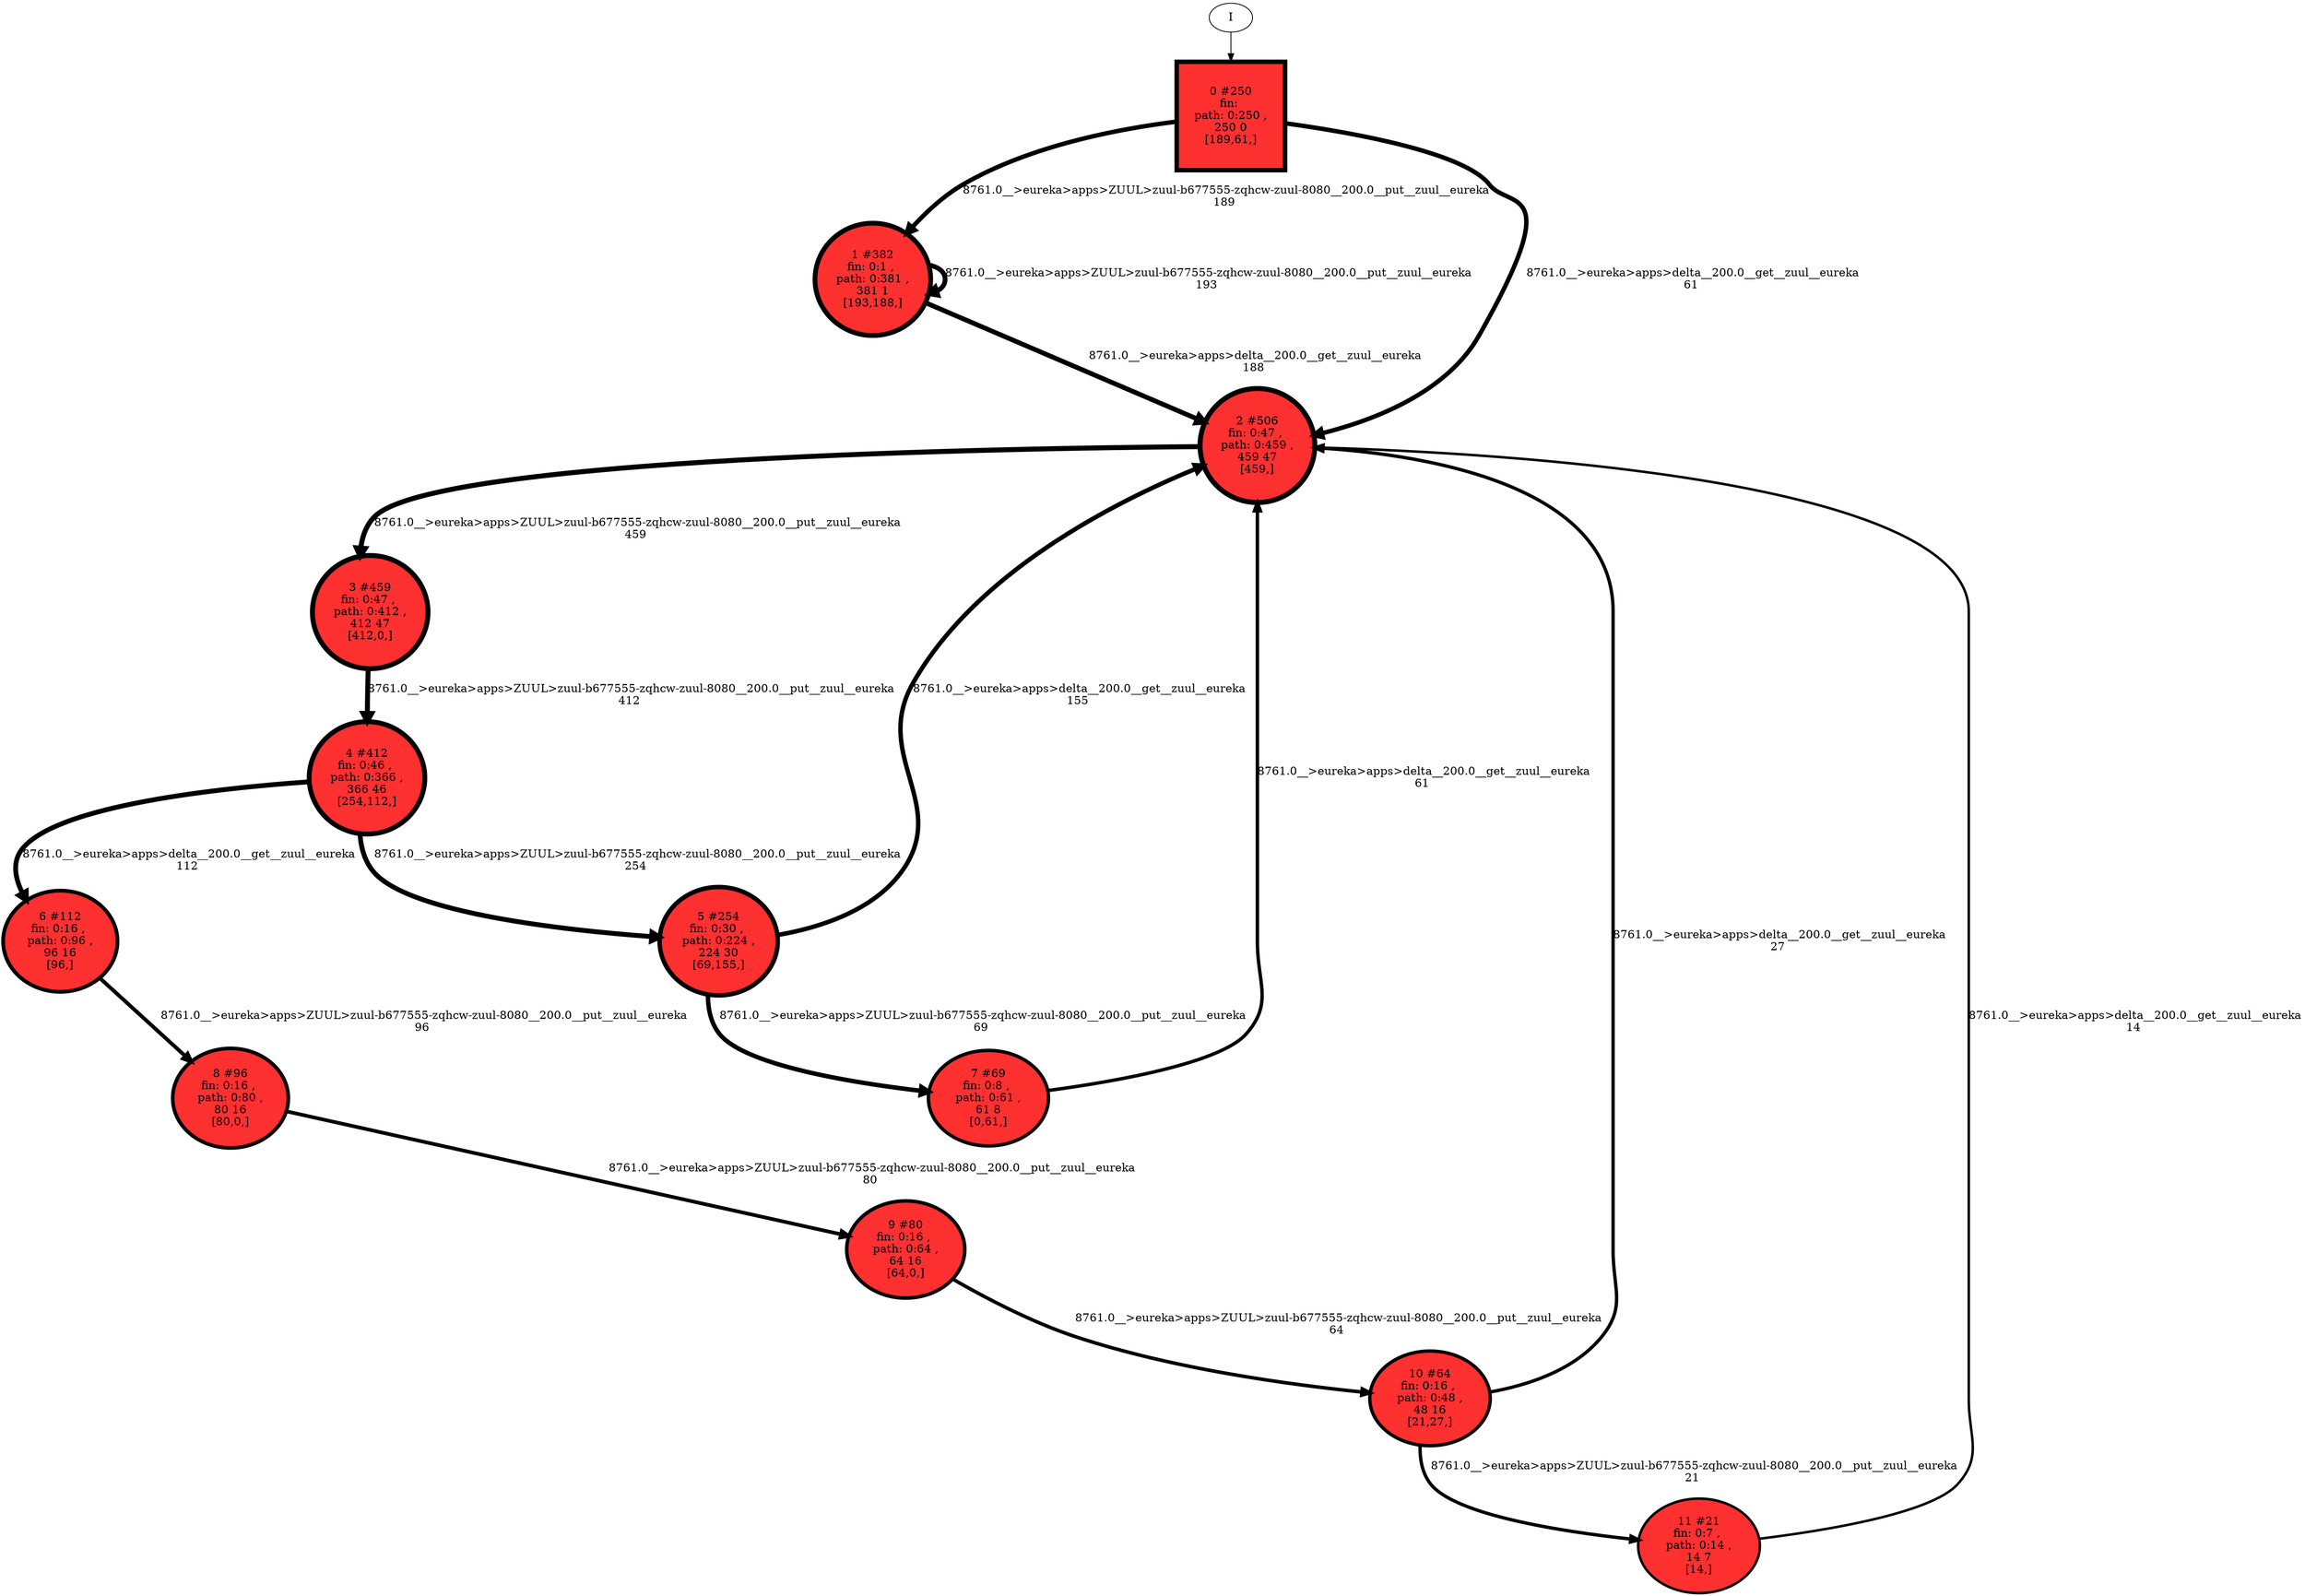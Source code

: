 // produced with flexfringe // 
digraph DFA {
	0 [label="root" shape=box];
		I -> 0;
	0 [ label="0 #250
fin: 
 path: 0:250 , 
250 0
[189,61,]" , style=filled, fillcolor="firebrick1", width=1.87571, height=1.87571, penwidth=5.52545];
		0 -> 1 [label="8761.0__>eureka>apps>ZUUL>zuul-b677555-zqhcw-zuul-8080__200.0__put__zuul__eureka
189 " , penwidth=5.52545 ];
		0 -> 2 [label="8761.0__>eureka>apps>delta__200.0__get__zuul__eureka
61 " , penwidth=5.52545 ];
	1 [ label="1 #382
fin: 0:1 , 
 path: 0:381 , 
381 1
[193,188,]" , style=filled, fillcolor="firebrick1", width=1.93846, height=1.93846, penwidth=5.94803];
		1 -> 1 [label="8761.0__>eureka>apps>ZUUL>zuul-b677555-zqhcw-zuul-8080__200.0__put__zuul__eureka
193 " , penwidth=5.94803 ];
		1 -> 2 [label="8761.0__>eureka>apps>delta__200.0__get__zuul__eureka
188 " , penwidth=5.94803 ];
	2 [ label="2 #506
fin: 0:47 , 
 path: 0:459 , 
459 47
[459,]" , style=filled, fillcolor="firebrick1", width=1.97803, height=1.97803, penwidth=6.22851];
		2 -> 3 [label="8761.0__>eureka>apps>ZUUL>zuul-b677555-zqhcw-zuul-8080__200.0__put__zuul__eureka
459 " , penwidth=6.22851 ];
	3 [ label="3 #459
fin: 0:47 , 
 path: 0:412 , 
412 47
[412,0,]" , style=filled, fillcolor="firebrick1", width=1.96448, height=1.96448, penwidth=6.13123];
		3 -> 4 [label="8761.0__>eureka>apps>ZUUL>zuul-b677555-zqhcw-zuul-8080__200.0__put__zuul__eureka
412 " , penwidth=6.13123 ];
	4 [ label="4 #412
fin: 0:46 , 
 path: 0:366 , 
366 46
[254,112,]" , style=filled, fillcolor="firebrick1", width=1.94925, height=1.94925, penwidth=6.02345];
		4 -> 5 [label="8761.0__>eureka>apps>ZUUL>zuul-b677555-zqhcw-zuul-8080__200.0__put__zuul__eureka
254 " , penwidth=6.02345 ];
		4 -> 6 [label="8761.0__>eureka>apps>delta__200.0__get__zuul__eureka
112 " , penwidth=6.02345 ];
	5 [ label="5 #254
fin: 0:30 , 
 path: 0:224 , 
224 30
[69,155,]" , style=filled, fillcolor="firebrick1", width=1.87813, height=1.87813, penwidth=5.54126];
		5 -> 7 [label="8761.0__>eureka>apps>ZUUL>zuul-b677555-zqhcw-zuul-8080__200.0__put__zuul__eureka
69 " , penwidth=5.54126 ];
		5 -> 2 [label="8761.0__>eureka>apps>delta__200.0__get__zuul__eureka
155 " , penwidth=5.54126 ];
	6 [ label="6 #112
fin: 0:16 , 
 path: 0:96 , 
96 16
[96,]" , style=filled, fillcolor="firebrick1", width=1.74526, height=1.74526, penwidth=4.72739];
		6 -> 8 [label="8761.0__>eureka>apps>ZUUL>zuul-b677555-zqhcw-zuul-8080__200.0__put__zuul__eureka
96 " , penwidth=4.72739 ];
	7 [ label="7 #69
fin: 0:8 , 
 path: 0:61 , 
61 8
[0,61,]" , style=filled, fillcolor="firebrick1", width=1.65794, height=1.65794, penwidth=4.2485];
		7 -> 2 [label="8761.0__>eureka>apps>delta__200.0__get__zuul__eureka
61 " , penwidth=4.2485 ];
	8 [ label="8 #96
fin: 0:16 , 
 path: 0:80 , 
80 16
[80,0,]" , style=filled, fillcolor="firebrick1", width=1.71824, height=1.71824, penwidth=4.57471];
		8 -> 9 [label="8761.0__>eureka>apps>ZUUL>zuul-b677555-zqhcw-zuul-8080__200.0__put__zuul__eureka
80 " , penwidth=4.57471 ];
	9 [ label="9 #80
fin: 0:16 , 
 path: 0:64 , 
64 16
[64,0,]" , style=filled, fillcolor="firebrick1", width=1.68537, height=1.68537, penwidth=4.39445];
		9 -> 10 [label="8761.0__>eureka>apps>ZUUL>zuul-b677555-zqhcw-zuul-8080__200.0__put__zuul__eureka
64 " , penwidth=4.39445 ];
	10 [ label="10 #64
fin: 0:16 , 
 path: 0:48 , 
48 16
[21,27,]" , style=filled, fillcolor="firebrick1", width=1.64372, height=1.64372, penwidth=4.17439];
		10 -> 11 [label="8761.0__>eureka>apps>ZUUL>zuul-b677555-zqhcw-zuul-8080__200.0__put__zuul__eureka
21 " , penwidth=4.17439 ];
		10 -> 2 [label="8761.0__>eureka>apps>delta__200.0__get__zuul__eureka
27 " , penwidth=4.17439 ];
	11 [ label="11 #21
fin: 0:7 , 
 path: 0:14 , 
14 7
[14,]" , style=filled, fillcolor="firebrick1", width=1.4088, height=1.4088, penwidth=3.09104];
		11 -> 2 [label="8761.0__>eureka>apps>delta__200.0__get__zuul__eureka
14 " , penwidth=3.09104 ];
}
